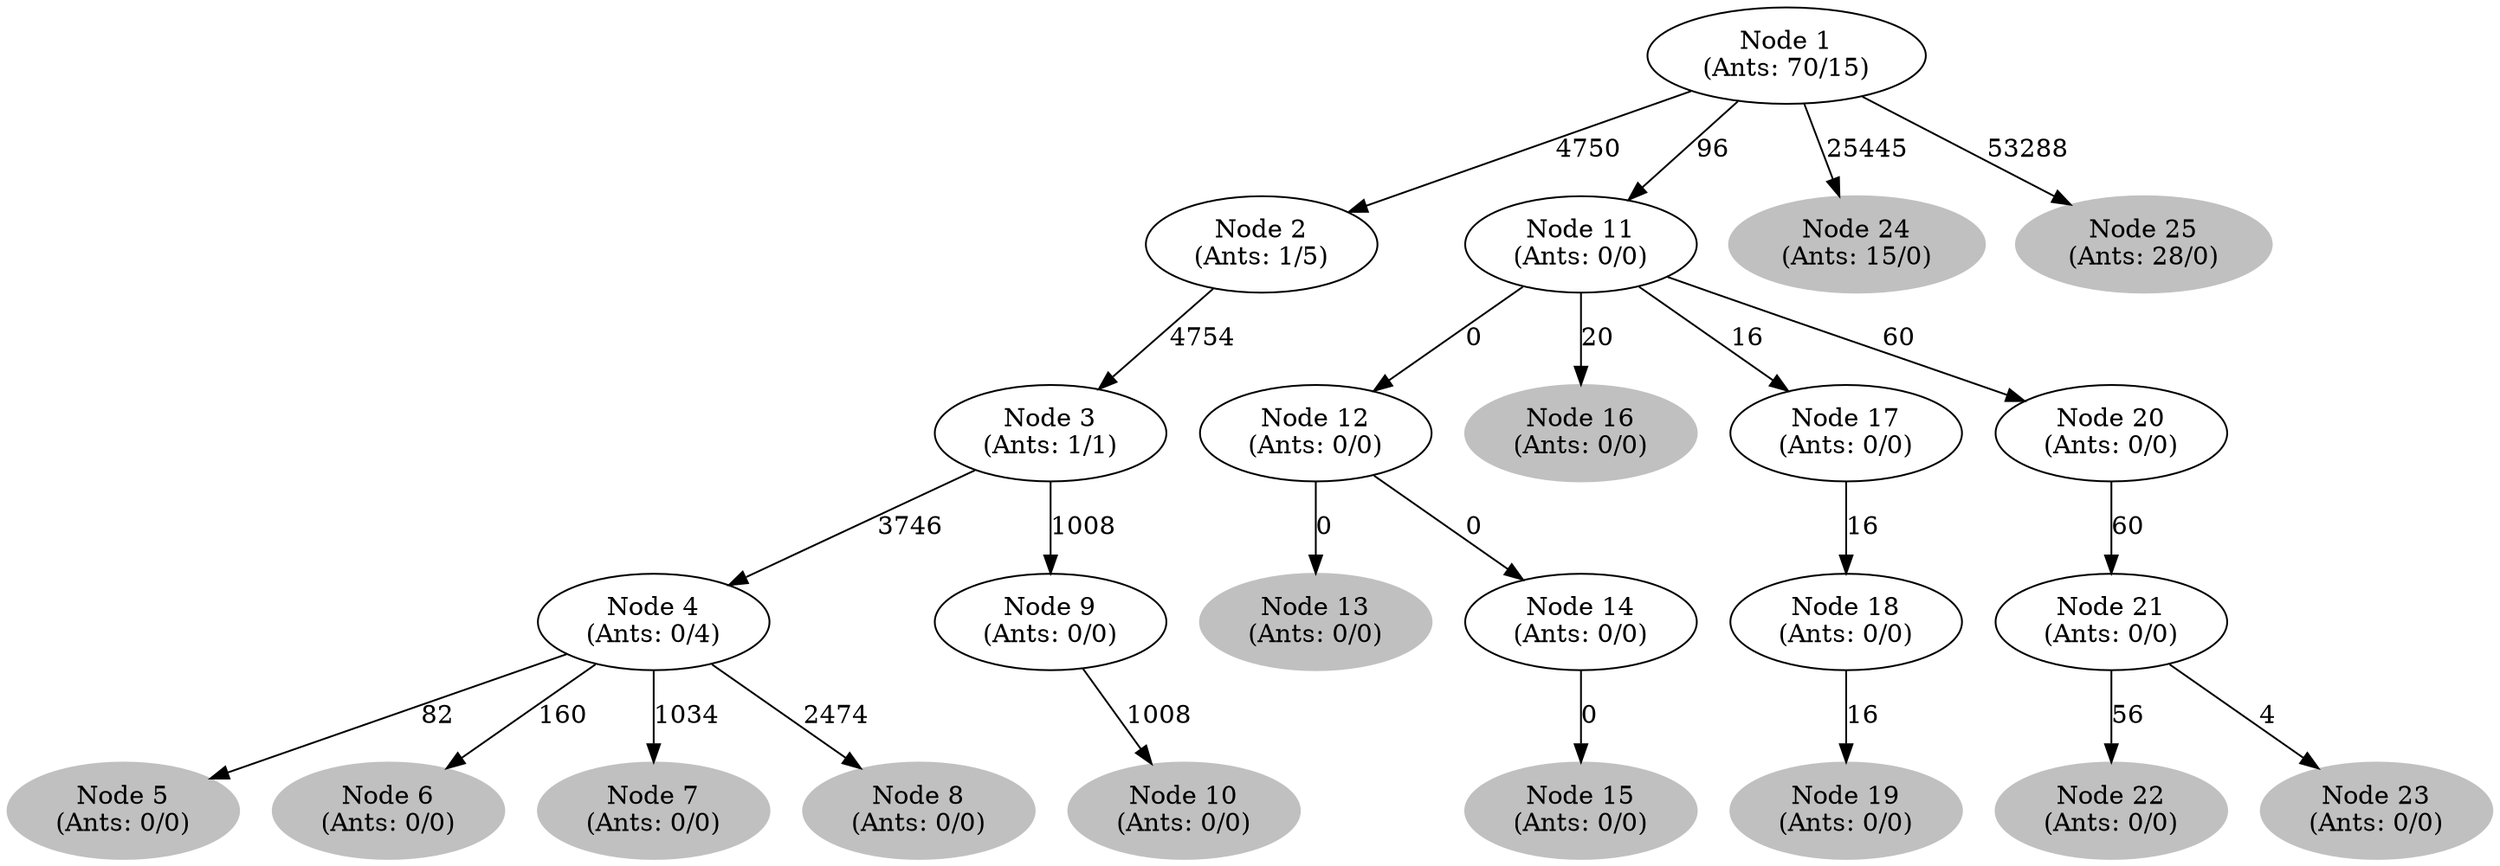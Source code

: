 digraph G {
	
	 "Node 1\n(Ants: 70/15)" -> "Node 2\n(Ants: 1/5)" [label=4750];
	 "Node 2\n(Ants: 1/5)" -> "Node 3\n(Ants: 1/1)" [label=4754];
	 "Node 3\n(Ants: 1/1)" -> "Node 4\n(Ants: 0/4)" [label=3746];
	 "Node 5\n(Ants: 0/0)" [style=filled,color="gray"];
	"Node 4\n(Ants: 0/4)" -> "Node 5\n(Ants: 0/0)" [label=82];
	 "Node 6\n(Ants: 0/0)" [style=filled,color="gray"];
	"Node 4\n(Ants: 0/4)" -> "Node 6\n(Ants: 0/0)" [label=160];
	 "Node 7\n(Ants: 0/0)" [style=filled,color="gray"];
	"Node 4\n(Ants: 0/4)" -> "Node 7\n(Ants: 0/0)" [label=1034];
	 "Node 8\n(Ants: 0/0)" [style=filled,color="gray"];
	"Node 4\n(Ants: 0/4)" -> "Node 8\n(Ants: 0/0)" [label=2474];
	 "Node 3\n(Ants: 1/1)" -> "Node 9\n(Ants: 0/0)" [label=1008];
	 "Node 10\n(Ants: 0/0)" [style=filled,color="gray"];
	"Node 9\n(Ants: 0/0)" -> "Node 10\n(Ants: 0/0)" [label=1008];
	 "Node 1\n(Ants: 70/15)" -> "Node 11\n(Ants: 0/0)" [label=96];
	 "Node 11\n(Ants: 0/0)" -> "Node 12\n(Ants: 0/0)" [label=0];
	 "Node 13\n(Ants: 0/0)" [style=filled,color="gray"];
	"Node 12\n(Ants: 0/0)" -> "Node 13\n(Ants: 0/0)" [label=0];
	 "Node 12\n(Ants: 0/0)" -> "Node 14\n(Ants: 0/0)" [label=0];
	 "Node 15\n(Ants: 0/0)" [style=filled,color="gray"];
	"Node 14\n(Ants: 0/0)" -> "Node 15\n(Ants: 0/0)" [label=0];
	 "Node 16\n(Ants: 0/0)" [style=filled,color="gray"];
	"Node 11\n(Ants: 0/0)" -> "Node 16\n(Ants: 0/0)" [label=20];
	 "Node 11\n(Ants: 0/0)" -> "Node 17\n(Ants: 0/0)" [label=16];
	 "Node 17\n(Ants: 0/0)" -> "Node 18\n(Ants: 0/0)" [label=16];
	 "Node 19\n(Ants: 0/0)" [style=filled,color="gray"];
	"Node 18\n(Ants: 0/0)" -> "Node 19\n(Ants: 0/0)" [label=16];
	 "Node 11\n(Ants: 0/0)" -> "Node 20\n(Ants: 0/0)" [label=60];
	 "Node 20\n(Ants: 0/0)" -> "Node 21\n(Ants: 0/0)" [label=60];
	 "Node 22\n(Ants: 0/0)" [style=filled,color="gray"];
	"Node 21\n(Ants: 0/0)" -> "Node 22\n(Ants: 0/0)" [label=56];
	 "Node 23\n(Ants: 0/0)" [style=filled,color="gray"];
	"Node 21\n(Ants: 0/0)" -> "Node 23\n(Ants: 0/0)" [label=4];
	 "Node 24\n(Ants: 15/0)" [style=filled,color="gray"];
	"Node 1\n(Ants: 70/15)" -> "Node 24\n(Ants: 15/0)" [label=25445];
	 "Node 25\n(Ants: 28/0)" [style=filled,color="gray"];
	"Node 1\n(Ants: 70/15)" -> "Node 25\n(Ants: 28/0)" [label=53288];
	 
}
